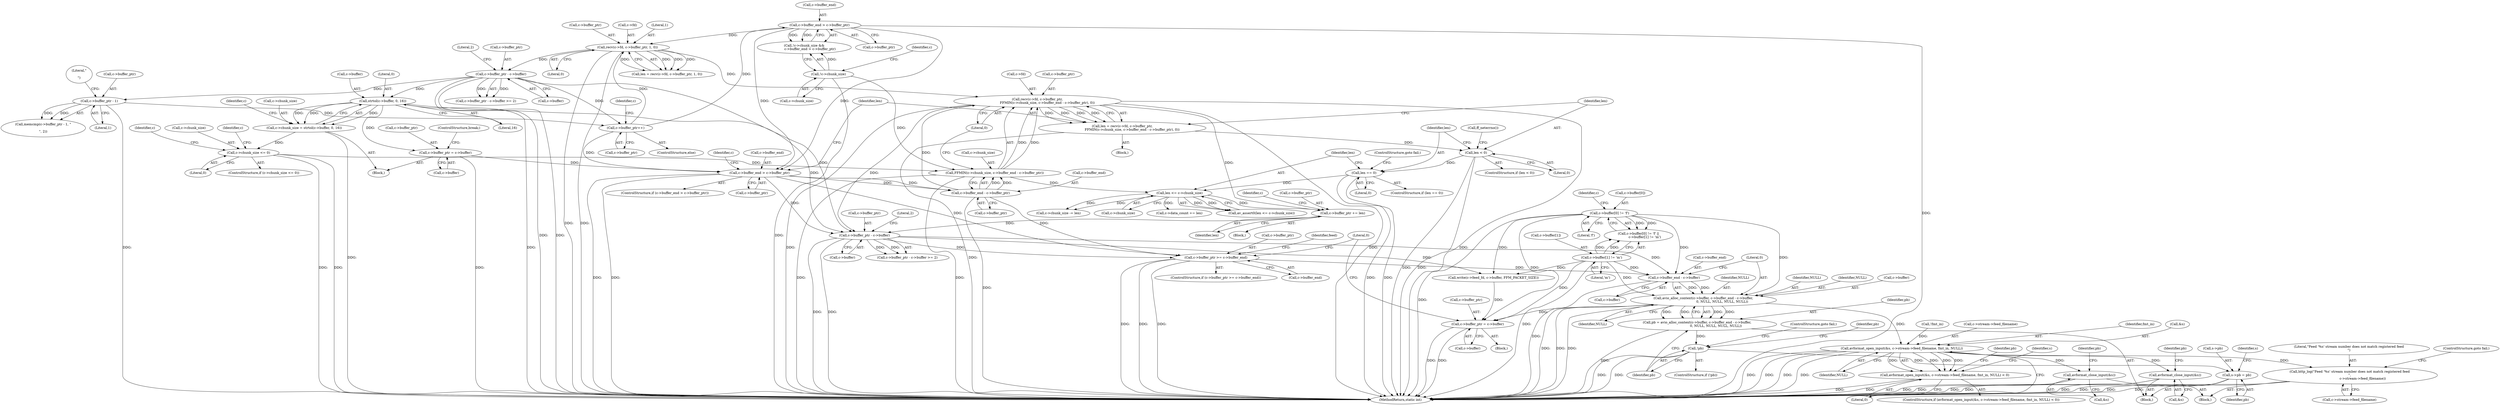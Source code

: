 digraph "0_FFmpeg_a5d25faa3f4b18dac737fdb35d0dd68eb0dc2156@pointer" {
"1000541" [label="(Call,avio_alloc_context(c->buffer, c->buffer_end - c->buffer,\n                                    0, NULL, NULL, NULL, NULL))"];
"1000347" [label="(Call,c->buffer[0] != 'f')"];
"1000545" [label="(Call,c->buffer_end - c->buffer)"];
"1000366" [label="(Call,c->buffer_ptr >= c->buffer_end)"];
"1000331" [label="(Call,c->buffer_ptr - c->buffer)"];
"1000256" [label="(Call,recv(c->fd, c->buffer_ptr,\n                   FFMIN(c->chunk_size, c->buffer_end - c->buffer_ptr), 0))"];
"1000146" [label="(Call,recv(c->fd, c->buffer_ptr, 1, 0))"];
"1000136" [label="(Call,c->buffer_end > c->buffer_ptr)"];
"1000241" [label="(Call,c->buffer_ptr++)"];
"1000184" [label="(Call,c->buffer_ptr - c->buffer)"];
"1000194" [label="(Call,c->buffer_ptr - 1)"];
"1000267" [label="(Call,c->buffer_end - c->buffer_ptr)"];
"1000246" [label="(Call,c->buffer_end > c->buffer_ptr)"];
"1000225" [label="(Call,c->buffer_ptr = c->buffer)"];
"1000206" [label="(Call,strtol(c->buffer, 0, 16))"];
"1000263" [label="(Call,FFMIN(c->chunk_size, c->buffer_end - c->buffer_ptr))"];
"1000213" [label="(Call,c->chunk_size <= 0)"];
"1000202" [label="(Call,c->chunk_size = strtol(c->buffer, 0, 16))"];
"1000132" [label="(Call,!c->chunk_size)"];
"1000310" [label="(Call,c->buffer_ptr += len)"];
"1000300" [label="(Call,len <= c->chunk_size)"];
"1000293" [label="(Call,len == 0)"];
"1000276" [label="(Call,len < 0)"];
"1000254" [label="(Call,len = recv(c->fd, c->buffer_ptr,\n                   FFMIN(c->chunk_size, c->buffer_end - c->buffer_ptr), 0))"];
"1000354" [label="(Call,c->buffer[1] != 'm')"];
"1000539" [label="(Call,pb = avio_alloc_context(c->buffer, c->buffer_end - c->buffer,\n                                    0, NULL, NULL, NULL, NULL))"];
"1000558" [label="(Call,!pb)"];
"1000566" [label="(Call,s->pb = pb)"];
"1000573" [label="(Call,avformat_open_input(&s, c->stream->feed_filename, fmt_in, NULL))"];
"1000572" [label="(Call,avformat_open_input(&s, c->stream->feed_filename, fmt_in, NULL) < 0)"];
"1000598" [label="(Call,avformat_close_input(&s))"];
"1000604" [label="(Call,http_log(\"Feed '%s' stream number does not match registered feed\n\",\n                         c->stream->feed_filename))"];
"1000654" [label="(Call,avformat_close_input(&s))"];
"1000660" [label="(Call,c->buffer_ptr = c->buffer)"];
"1000241" [label="(Call,c->buffer_ptr++)"];
"1000254" [label="(Call,len = recv(c->fd, c->buffer_ptr,\n                   FFMIN(c->chunk_size, c->buffer_end - c->buffer_ptr), 0))"];
"1000541" [label="(Call,avio_alloc_context(c->buffer, c->buffer_end - c->buffer,\n                                    0, NULL, NULL, NULL, NULL))"];
"1000229" [label="(Call,c->buffer)"];
"1000603" [label="(Identifier,pb)"];
"1000355" [label="(Call,c->buffer[1])"];
"1000660" [label="(Call,c->buffer_ptr = c->buffer)"];
"1000332" [label="(Call,c->buffer_ptr)"];
"1000347" [label="(Call,c->buffer[0] != 'f')"];
"1000554" [label="(Identifier,NULL)"];
"1000314" [label="(Identifier,len)"];
"1000256" [label="(Call,recv(c->fd, c->buffer_ptr,\n                   FFMIN(c->chunk_size, c->buffer_end - c->buffer_ptr), 0))"];
"1000659" [label="(Identifier,pb)"];
"1000147" [label="(Call,c->fd)"];
"1000207" [label="(Call,c->buffer)"];
"1000573" [label="(Call,avformat_open_input(&s, c->stream->feed_filename, fmt_in, NULL))"];
"1000225" [label="(Call,c->buffer_ptr = c->buffer)"];
"1000133" [label="(Call,c->chunk_size)"];
"1000348" [label="(Call,c->buffer[0])"];
"1000540" [label="(Identifier,pb)"];
"1000283" [label="(Call,ff_neterrno())"];
"1000545" [label="(Call,c->buffer_end - c->buffer)"];
"1000210" [label="(Literal,0)"];
"1000331" [label="(Call,c->buffer_ptr - c->buffer)"];
"1000278" [label="(Literal,0)"];
"1000199" [label="(Literal,\"\r\n\")"];
"1000661" [label="(Call,c->buffer_ptr)"];
"1000246" [label="(Call,c->buffer_end > c->buffer_ptr)"];
"1000605" [label="(Literal,\"Feed '%s' stream number does not match registered feed\n\")"];
"1000137" [label="(Call,c->buffer_end)"];
"1000129" [label="(Identifier,c)"];
"1000212" [label="(ControlStructure,if (c->chunk_size <= 0))"];
"1000567" [label="(Call,s->pb)"];
"1000188" [label="(Call,c->buffer)"];
"1000370" [label="(Call,c->buffer_end)"];
"1000305" [label="(Call,c->chunk_size -= len)"];
"1000132" [label="(Call,!c->chunk_size)"];
"1000317" [label="(Identifier,c)"];
"1000604" [label="(Call,http_log(\"Feed '%s' stream number does not match registered feed\n\",\n                         c->stream->feed_filename))"];
"1000333" [label="(Identifier,c)"];
"1000583" [label="(Literal,0)"];
"1000257" [label="(Call,c->fd)"];
"1000718" [label="(MethodReturn,static int)"];
"1000271" [label="(Call,c->buffer_ptr)"];
"1000311" [label="(Call,c->buffer_ptr)"];
"1000146" [label="(Call,recv(c->fd, c->buffer_ptr, 1, 0))"];
"1000292" [label="(ControlStructure,if (len == 0))"];
"1000275" [label="(ControlStructure,if (len < 0))"];
"1000242" [label="(Call,c->buffer_ptr)"];
"1000310" [label="(Call,c->buffer_ptr += len)"];
"1000195" [label="(Call,c->buffer_ptr)"];
"1000536" [label="(Call,!fmt_in)"];
"1000245" [label="(ControlStructure,if (c->buffer_end > c->buffer_ptr))"];
"1000227" [label="(Identifier,c)"];
"1000144" [label="(Call,len = recv(c->fd, c->buffer_ptr, 1, 0))"];
"1000560" [label="(ControlStructure,goto fail;)"];
"1000203" [label="(Call,c->chunk_size)"];
"1000335" [label="(Call,c->buffer)"];
"1000226" [label="(Call,c->buffer_ptr)"];
"1000131" [label="(Call,!c->chunk_size &&\n           c->buffer_end > c->buffer_ptr)"];
"1000555" [label="(Identifier,NULL)"];
"1000264" [label="(Call,c->chunk_size)"];
"1000138" [label="(Identifier,c)"];
"1000406" [label="(Call,write(c->feed_fd, c->buffer, FFM_PACKET_SIZE))"];
"1000202" [label="(Call,c->chunk_size = strtol(c->buffer, 0, 16))"];
"1000302" [label="(Call,c->chunk_size)"];
"1000606" [label="(Call,c->stream->feed_filename)"];
"1000247" [label="(Call,c->buffer_end)"];
"1000576" [label="(Call,c->stream->feed_filename)"];
"1000184" [label="(Call,c->buffer_ptr - c->buffer)"];
"1000367" [label="(Call,c->buffer_ptr)"];
"1000277" [label="(Identifier,len)"];
"1000250" [label="(Call,c->buffer_ptr)"];
"1000376" [label="(Identifier,feed)"];
"1000582" [label="(Identifier,NULL)"];
"1000611" [label="(ControlStructure,goto fail;)"];
"1000268" [label="(Call,c->buffer_end)"];
"1000191" [label="(Literal,2)"];
"1000140" [label="(Call,c->buffer_ptr)"];
"1000301" [label="(Identifier,len)"];
"1000260" [label="(Call,c->buffer_ptr)"];
"1000558" [label="(Call,!pb)"];
"1000232" [label="(ControlStructure,break;)"];
"1000183" [label="(Call,c->buffer_ptr - c->buffer >= 2)"];
"1000575" [label="(Identifier,s)"];
"1000587" [label="(Identifier,pb)"];
"1000563" [label="(Identifier,pb)"];
"1000542" [label="(Call,c->buffer)"];
"1000213" [label="(Call,c->chunk_size <= 0)"];
"1000546" [label="(Call,c->buffer_end)"];
"1000198" [label="(Literal,1)"];
"1000154" [label="(Literal,0)"];
"1000315" [label="(Call,c->data_count += len)"];
"1000193" [label="(Call,memcmp(c->buffer_ptr - 1, \"\r\n\", 2))"];
"1000330" [label="(Call,c->buffer_ptr - c->buffer >= 2)"];
"1000581" [label="(Identifier,fmt_in)"];
"1000366" [label="(Call,c->buffer_ptr >= c->buffer_end)"];
"1000566" [label="(Call,s->pb = pb)"];
"1000215" [label="(Identifier,c)"];
"1000664" [label="(Call,c->buffer)"];
"1000267" [label="(Call,c->buffer_end - c->buffer_ptr)"];
"1000668" [label="(Literal,0)"];
"1000153" [label="(Literal,1)"];
"1000549" [label="(Call,c->buffer)"];
"1000217" [label="(Literal,0)"];
"1000295" [label="(Literal,0)"];
"1000539" [label="(Call,pb = avio_alloc_context(c->buffer, c->buffer_end - c->buffer,\n                                    0, NULL, NULL, NULL, NULL))"];
"1000185" [label="(Call,c->buffer_ptr)"];
"1000360" [label="(Literal,'m')"];
"1000556" [label="(Identifier,NULL)"];
"1000201" [label="(Block,)"];
"1000298" [label="(Block,)"];
"1000572" [label="(Call,avformat_open_input(&s, c->stream->feed_filename, fmt_in, NULL) < 0)"];
"1000300" [label="(Call,len <= c->chunk_size)"];
"1000346" [label="(Call,c->buffer[0] != 'f' ||\n            c->buffer[1] != 'm')"];
"1000655" [label="(Call,&s)"];
"1000276" [label="(Call,len < 0)"];
"1000357" [label="(Identifier,c)"];
"1000597" [label="(Block,)"];
"1000299" [label="(Call,av_assert0(len <= c->chunk_size))"];
"1000592" [label="(Identifier,s)"];
"1000373" [label="(Block,)"];
"1000296" [label="(ControlStructure,goto fail;)"];
"1000559" [label="(Identifier,pb)"];
"1000598" [label="(Call,avformat_close_input(&s))"];
"1000263" [label="(Call,FFMIN(c->chunk_size, c->buffer_end - c->buffer_ptr))"];
"1000274" [label="(Literal,0)"];
"1000194" [label="(Call,c->buffer_ptr - 1)"];
"1000214" [label="(Call,c->chunk_size)"];
"1000570" [label="(Identifier,pb)"];
"1000293" [label="(Call,len == 0)"];
"1000571" [label="(ControlStructure,if (avformat_open_input(&s, c->stream->feed_filename, fmt_in, NULL) < 0))"];
"1000553" [label="(Identifier,NULL)"];
"1000206" [label="(Call,strtol(c->buffer, 0, 16))"];
"1000654" [label="(Call,avformat_close_input(&s))"];
"1000365" [label="(ControlStructure,if (c->buffer_ptr >= c->buffer_end))"];
"1000354" [label="(Call,c->buffer[1] != 'm')"];
"1000221" [label="(Identifier,c)"];
"1000338" [label="(Literal,2)"];
"1000294" [label="(Identifier,len)"];
"1000557" [label="(ControlStructure,if (!pb))"];
"1000150" [label="(Call,c->buffer_ptr)"];
"1000136" [label="(Call,c->buffer_end > c->buffer_ptr)"];
"1000253" [label="(Block,)"];
"1000599" [label="(Call,&s)"];
"1000240" [label="(ControlStructure,else)"];
"1000574" [label="(Call,&s)"];
"1000552" [label="(Literal,0)"];
"1000353" [label="(Literal,'f')"];
"1000515" [label="(Block,)"];
"1000255" [label="(Identifier,len)"];
"1000211" [label="(Literal,16)"];
"1000541" -> "1000539"  [label="AST: "];
"1000541" -> "1000556"  [label="CFG: "];
"1000542" -> "1000541"  [label="AST: "];
"1000545" -> "1000541"  [label="AST: "];
"1000552" -> "1000541"  [label="AST: "];
"1000553" -> "1000541"  [label="AST: "];
"1000554" -> "1000541"  [label="AST: "];
"1000555" -> "1000541"  [label="AST: "];
"1000556" -> "1000541"  [label="AST: "];
"1000539" -> "1000541"  [label="CFG: "];
"1000541" -> "1000718"  [label="DDG: "];
"1000541" -> "1000718"  [label="DDG: "];
"1000541" -> "1000718"  [label="DDG: "];
"1000541" -> "1000539"  [label="DDG: "];
"1000541" -> "1000539"  [label="DDG: "];
"1000541" -> "1000539"  [label="DDG: "];
"1000541" -> "1000539"  [label="DDG: "];
"1000347" -> "1000541"  [label="DDG: "];
"1000545" -> "1000541"  [label="DDG: "];
"1000545" -> "1000541"  [label="DDG: "];
"1000354" -> "1000541"  [label="DDG: "];
"1000541" -> "1000573"  [label="DDG: "];
"1000541" -> "1000660"  [label="DDG: "];
"1000347" -> "1000346"  [label="AST: "];
"1000347" -> "1000353"  [label="CFG: "];
"1000348" -> "1000347"  [label="AST: "];
"1000353" -> "1000347"  [label="AST: "];
"1000357" -> "1000347"  [label="CFG: "];
"1000346" -> "1000347"  [label="CFG: "];
"1000347" -> "1000718"  [label="DDG: "];
"1000347" -> "1000346"  [label="DDG: "];
"1000347" -> "1000346"  [label="DDG: "];
"1000347" -> "1000406"  [label="DDG: "];
"1000347" -> "1000545"  [label="DDG: "];
"1000347" -> "1000660"  [label="DDG: "];
"1000545" -> "1000549"  [label="CFG: "];
"1000546" -> "1000545"  [label="AST: "];
"1000549" -> "1000545"  [label="AST: "];
"1000552" -> "1000545"  [label="CFG: "];
"1000545" -> "1000718"  [label="DDG: "];
"1000366" -> "1000545"  [label="DDG: "];
"1000354" -> "1000545"  [label="DDG: "];
"1000331" -> "1000545"  [label="DDG: "];
"1000366" -> "1000365"  [label="AST: "];
"1000366" -> "1000370"  [label="CFG: "];
"1000367" -> "1000366"  [label="AST: "];
"1000370" -> "1000366"  [label="AST: "];
"1000376" -> "1000366"  [label="CFG: "];
"1000668" -> "1000366"  [label="CFG: "];
"1000366" -> "1000718"  [label="DDG: "];
"1000366" -> "1000718"  [label="DDG: "];
"1000366" -> "1000718"  [label="DDG: "];
"1000331" -> "1000366"  [label="DDG: "];
"1000267" -> "1000366"  [label="DDG: "];
"1000246" -> "1000366"  [label="DDG: "];
"1000331" -> "1000330"  [label="AST: "];
"1000331" -> "1000335"  [label="CFG: "];
"1000332" -> "1000331"  [label="AST: "];
"1000335" -> "1000331"  [label="AST: "];
"1000338" -> "1000331"  [label="CFG: "];
"1000331" -> "1000718"  [label="DDG: "];
"1000331" -> "1000718"  [label="DDG: "];
"1000331" -> "1000330"  [label="DDG: "];
"1000331" -> "1000330"  [label="DDG: "];
"1000256" -> "1000331"  [label="DDG: "];
"1000310" -> "1000331"  [label="DDG: "];
"1000246" -> "1000331"  [label="DDG: "];
"1000184" -> "1000331"  [label="DDG: "];
"1000206" -> "1000331"  [label="DDG: "];
"1000331" -> "1000406"  [label="DDG: "];
"1000256" -> "1000254"  [label="AST: "];
"1000256" -> "1000274"  [label="CFG: "];
"1000257" -> "1000256"  [label="AST: "];
"1000260" -> "1000256"  [label="AST: "];
"1000263" -> "1000256"  [label="AST: "];
"1000274" -> "1000256"  [label="AST: "];
"1000254" -> "1000256"  [label="CFG: "];
"1000256" -> "1000718"  [label="DDG: "];
"1000256" -> "1000718"  [label="DDG: "];
"1000256" -> "1000718"  [label="DDG: "];
"1000256" -> "1000254"  [label="DDG: "];
"1000256" -> "1000254"  [label="DDG: "];
"1000256" -> "1000254"  [label="DDG: "];
"1000256" -> "1000254"  [label="DDG: "];
"1000146" -> "1000256"  [label="DDG: "];
"1000267" -> "1000256"  [label="DDG: "];
"1000263" -> "1000256"  [label="DDG: "];
"1000263" -> "1000256"  [label="DDG: "];
"1000256" -> "1000310"  [label="DDG: "];
"1000146" -> "1000144"  [label="AST: "];
"1000146" -> "1000154"  [label="CFG: "];
"1000147" -> "1000146"  [label="AST: "];
"1000150" -> "1000146"  [label="AST: "];
"1000153" -> "1000146"  [label="AST: "];
"1000154" -> "1000146"  [label="AST: "];
"1000144" -> "1000146"  [label="CFG: "];
"1000146" -> "1000718"  [label="DDG: "];
"1000146" -> "1000718"  [label="DDG: "];
"1000146" -> "1000144"  [label="DDG: "];
"1000146" -> "1000144"  [label="DDG: "];
"1000146" -> "1000144"  [label="DDG: "];
"1000146" -> "1000144"  [label="DDG: "];
"1000136" -> "1000146"  [label="DDG: "];
"1000241" -> "1000146"  [label="DDG: "];
"1000146" -> "1000184"  [label="DDG: "];
"1000136" -> "1000131"  [label="AST: "];
"1000136" -> "1000140"  [label="CFG: "];
"1000137" -> "1000136"  [label="AST: "];
"1000140" -> "1000136"  [label="AST: "];
"1000131" -> "1000136"  [label="CFG: "];
"1000136" -> "1000718"  [label="DDG: "];
"1000136" -> "1000131"  [label="DDG: "];
"1000136" -> "1000131"  [label="DDG: "];
"1000241" -> "1000136"  [label="DDG: "];
"1000136" -> "1000246"  [label="DDG: "];
"1000136" -> "1000246"  [label="DDG: "];
"1000241" -> "1000240"  [label="AST: "];
"1000241" -> "1000242"  [label="CFG: "];
"1000242" -> "1000241"  [label="AST: "];
"1000129" -> "1000241"  [label="CFG: "];
"1000184" -> "1000241"  [label="DDG: "];
"1000194" -> "1000241"  [label="DDG: "];
"1000241" -> "1000246"  [label="DDG: "];
"1000184" -> "1000183"  [label="AST: "];
"1000184" -> "1000188"  [label="CFG: "];
"1000185" -> "1000184"  [label="AST: "];
"1000188" -> "1000184"  [label="AST: "];
"1000191" -> "1000184"  [label="CFG: "];
"1000184" -> "1000718"  [label="DDG: "];
"1000184" -> "1000718"  [label="DDG: "];
"1000184" -> "1000183"  [label="DDG: "];
"1000184" -> "1000183"  [label="DDG: "];
"1000184" -> "1000194"  [label="DDG: "];
"1000184" -> "1000206"  [label="DDG: "];
"1000194" -> "1000193"  [label="AST: "];
"1000194" -> "1000198"  [label="CFG: "];
"1000195" -> "1000194"  [label="AST: "];
"1000198" -> "1000194"  [label="AST: "];
"1000199" -> "1000194"  [label="CFG: "];
"1000194" -> "1000718"  [label="DDG: "];
"1000194" -> "1000193"  [label="DDG: "];
"1000194" -> "1000193"  [label="DDG: "];
"1000267" -> "1000263"  [label="AST: "];
"1000267" -> "1000271"  [label="CFG: "];
"1000268" -> "1000267"  [label="AST: "];
"1000271" -> "1000267"  [label="AST: "];
"1000263" -> "1000267"  [label="CFG: "];
"1000267" -> "1000718"  [label="DDG: "];
"1000267" -> "1000263"  [label="DDG: "];
"1000267" -> "1000263"  [label="DDG: "];
"1000246" -> "1000267"  [label="DDG: "];
"1000246" -> "1000267"  [label="DDG: "];
"1000246" -> "1000245"  [label="AST: "];
"1000246" -> "1000250"  [label="CFG: "];
"1000247" -> "1000246"  [label="AST: "];
"1000250" -> "1000246"  [label="AST: "];
"1000255" -> "1000246"  [label="CFG: "];
"1000333" -> "1000246"  [label="CFG: "];
"1000246" -> "1000718"  [label="DDG: "];
"1000246" -> "1000718"  [label="DDG: "];
"1000225" -> "1000246"  [label="DDG: "];
"1000225" -> "1000201"  [label="AST: "];
"1000225" -> "1000229"  [label="CFG: "];
"1000226" -> "1000225"  [label="AST: "];
"1000229" -> "1000225"  [label="AST: "];
"1000232" -> "1000225"  [label="CFG: "];
"1000225" -> "1000718"  [label="DDG: "];
"1000206" -> "1000225"  [label="DDG: "];
"1000206" -> "1000202"  [label="AST: "];
"1000206" -> "1000211"  [label="CFG: "];
"1000207" -> "1000206"  [label="AST: "];
"1000210" -> "1000206"  [label="AST: "];
"1000211" -> "1000206"  [label="AST: "];
"1000202" -> "1000206"  [label="CFG: "];
"1000206" -> "1000718"  [label="DDG: "];
"1000206" -> "1000202"  [label="DDG: "];
"1000206" -> "1000202"  [label="DDG: "];
"1000206" -> "1000202"  [label="DDG: "];
"1000264" -> "1000263"  [label="AST: "];
"1000274" -> "1000263"  [label="CFG: "];
"1000263" -> "1000718"  [label="DDG: "];
"1000263" -> "1000718"  [label="DDG: "];
"1000213" -> "1000263"  [label="DDG: "];
"1000132" -> "1000263"  [label="DDG: "];
"1000263" -> "1000300"  [label="DDG: "];
"1000213" -> "1000212"  [label="AST: "];
"1000213" -> "1000217"  [label="CFG: "];
"1000214" -> "1000213"  [label="AST: "];
"1000217" -> "1000213"  [label="AST: "];
"1000221" -> "1000213"  [label="CFG: "];
"1000227" -> "1000213"  [label="CFG: "];
"1000213" -> "1000718"  [label="DDG: "];
"1000213" -> "1000718"  [label="DDG: "];
"1000202" -> "1000213"  [label="DDG: "];
"1000202" -> "1000201"  [label="AST: "];
"1000203" -> "1000202"  [label="AST: "];
"1000215" -> "1000202"  [label="CFG: "];
"1000202" -> "1000718"  [label="DDG: "];
"1000132" -> "1000131"  [label="AST: "];
"1000132" -> "1000133"  [label="CFG: "];
"1000133" -> "1000132"  [label="AST: "];
"1000138" -> "1000132"  [label="CFG: "];
"1000131" -> "1000132"  [label="CFG: "];
"1000132" -> "1000718"  [label="DDG: "];
"1000132" -> "1000131"  [label="DDG: "];
"1000310" -> "1000298"  [label="AST: "];
"1000310" -> "1000314"  [label="CFG: "];
"1000311" -> "1000310"  [label="AST: "];
"1000314" -> "1000310"  [label="AST: "];
"1000317" -> "1000310"  [label="CFG: "];
"1000300" -> "1000310"  [label="DDG: "];
"1000300" -> "1000299"  [label="AST: "];
"1000300" -> "1000302"  [label="CFG: "];
"1000301" -> "1000300"  [label="AST: "];
"1000302" -> "1000300"  [label="AST: "];
"1000299" -> "1000300"  [label="CFG: "];
"1000300" -> "1000299"  [label="DDG: "];
"1000300" -> "1000299"  [label="DDG: "];
"1000293" -> "1000300"  [label="DDG: "];
"1000300" -> "1000305"  [label="DDG: "];
"1000300" -> "1000305"  [label="DDG: "];
"1000300" -> "1000315"  [label="DDG: "];
"1000293" -> "1000292"  [label="AST: "];
"1000293" -> "1000295"  [label="CFG: "];
"1000294" -> "1000293"  [label="AST: "];
"1000295" -> "1000293"  [label="AST: "];
"1000296" -> "1000293"  [label="CFG: "];
"1000301" -> "1000293"  [label="CFG: "];
"1000293" -> "1000718"  [label="DDG: "];
"1000293" -> "1000718"  [label="DDG: "];
"1000276" -> "1000293"  [label="DDG: "];
"1000276" -> "1000275"  [label="AST: "];
"1000276" -> "1000278"  [label="CFG: "];
"1000277" -> "1000276"  [label="AST: "];
"1000278" -> "1000276"  [label="AST: "];
"1000283" -> "1000276"  [label="CFG: "];
"1000294" -> "1000276"  [label="CFG: "];
"1000276" -> "1000718"  [label="DDG: "];
"1000276" -> "1000718"  [label="DDG: "];
"1000254" -> "1000276"  [label="DDG: "];
"1000254" -> "1000253"  [label="AST: "];
"1000255" -> "1000254"  [label="AST: "];
"1000277" -> "1000254"  [label="CFG: "];
"1000254" -> "1000718"  [label="DDG: "];
"1000354" -> "1000346"  [label="AST: "];
"1000354" -> "1000360"  [label="CFG: "];
"1000355" -> "1000354"  [label="AST: "];
"1000360" -> "1000354"  [label="AST: "];
"1000346" -> "1000354"  [label="CFG: "];
"1000354" -> "1000718"  [label="DDG: "];
"1000354" -> "1000346"  [label="DDG: "];
"1000354" -> "1000346"  [label="DDG: "];
"1000354" -> "1000406"  [label="DDG: "];
"1000354" -> "1000660"  [label="DDG: "];
"1000539" -> "1000515"  [label="AST: "];
"1000540" -> "1000539"  [label="AST: "];
"1000559" -> "1000539"  [label="CFG: "];
"1000539" -> "1000718"  [label="DDG: "];
"1000539" -> "1000558"  [label="DDG: "];
"1000558" -> "1000557"  [label="AST: "];
"1000558" -> "1000559"  [label="CFG: "];
"1000559" -> "1000558"  [label="AST: "];
"1000560" -> "1000558"  [label="CFG: "];
"1000563" -> "1000558"  [label="CFG: "];
"1000558" -> "1000718"  [label="DDG: "];
"1000558" -> "1000718"  [label="DDG: "];
"1000558" -> "1000566"  [label="DDG: "];
"1000566" -> "1000515"  [label="AST: "];
"1000566" -> "1000570"  [label="CFG: "];
"1000567" -> "1000566"  [label="AST: "];
"1000570" -> "1000566"  [label="AST: "];
"1000575" -> "1000566"  [label="CFG: "];
"1000566" -> "1000718"  [label="DDG: "];
"1000566" -> "1000718"  [label="DDG: "];
"1000573" -> "1000572"  [label="AST: "];
"1000573" -> "1000582"  [label="CFG: "];
"1000574" -> "1000573"  [label="AST: "];
"1000576" -> "1000573"  [label="AST: "];
"1000581" -> "1000573"  [label="AST: "];
"1000582" -> "1000573"  [label="AST: "];
"1000583" -> "1000573"  [label="CFG: "];
"1000573" -> "1000718"  [label="DDG: "];
"1000573" -> "1000718"  [label="DDG: "];
"1000573" -> "1000718"  [label="DDG: "];
"1000573" -> "1000718"  [label="DDG: "];
"1000573" -> "1000572"  [label="DDG: "];
"1000573" -> "1000572"  [label="DDG: "];
"1000573" -> "1000572"  [label="DDG: "];
"1000573" -> "1000572"  [label="DDG: "];
"1000536" -> "1000573"  [label="DDG: "];
"1000573" -> "1000598"  [label="DDG: "];
"1000573" -> "1000604"  [label="DDG: "];
"1000573" -> "1000654"  [label="DDG: "];
"1000572" -> "1000571"  [label="AST: "];
"1000572" -> "1000583"  [label="CFG: "];
"1000583" -> "1000572"  [label="AST: "];
"1000587" -> "1000572"  [label="CFG: "];
"1000592" -> "1000572"  [label="CFG: "];
"1000572" -> "1000718"  [label="DDG: "];
"1000572" -> "1000718"  [label="DDG: "];
"1000598" -> "1000597"  [label="AST: "];
"1000598" -> "1000599"  [label="CFG: "];
"1000599" -> "1000598"  [label="AST: "];
"1000603" -> "1000598"  [label="CFG: "];
"1000598" -> "1000718"  [label="DDG: "];
"1000598" -> "1000718"  [label="DDG: "];
"1000604" -> "1000597"  [label="AST: "];
"1000604" -> "1000606"  [label="CFG: "];
"1000605" -> "1000604"  [label="AST: "];
"1000606" -> "1000604"  [label="AST: "];
"1000611" -> "1000604"  [label="CFG: "];
"1000604" -> "1000718"  [label="DDG: "];
"1000604" -> "1000718"  [label="DDG: "];
"1000654" -> "1000515"  [label="AST: "];
"1000654" -> "1000655"  [label="CFG: "];
"1000655" -> "1000654"  [label="AST: "];
"1000659" -> "1000654"  [label="CFG: "];
"1000654" -> "1000718"  [label="DDG: "];
"1000654" -> "1000718"  [label="DDG: "];
"1000660" -> "1000373"  [label="AST: "];
"1000660" -> "1000664"  [label="CFG: "];
"1000661" -> "1000660"  [label="AST: "];
"1000664" -> "1000660"  [label="AST: "];
"1000668" -> "1000660"  [label="CFG: "];
"1000660" -> "1000718"  [label="DDG: "];
"1000660" -> "1000718"  [label="DDG: "];
"1000406" -> "1000660"  [label="DDG: "];
}

